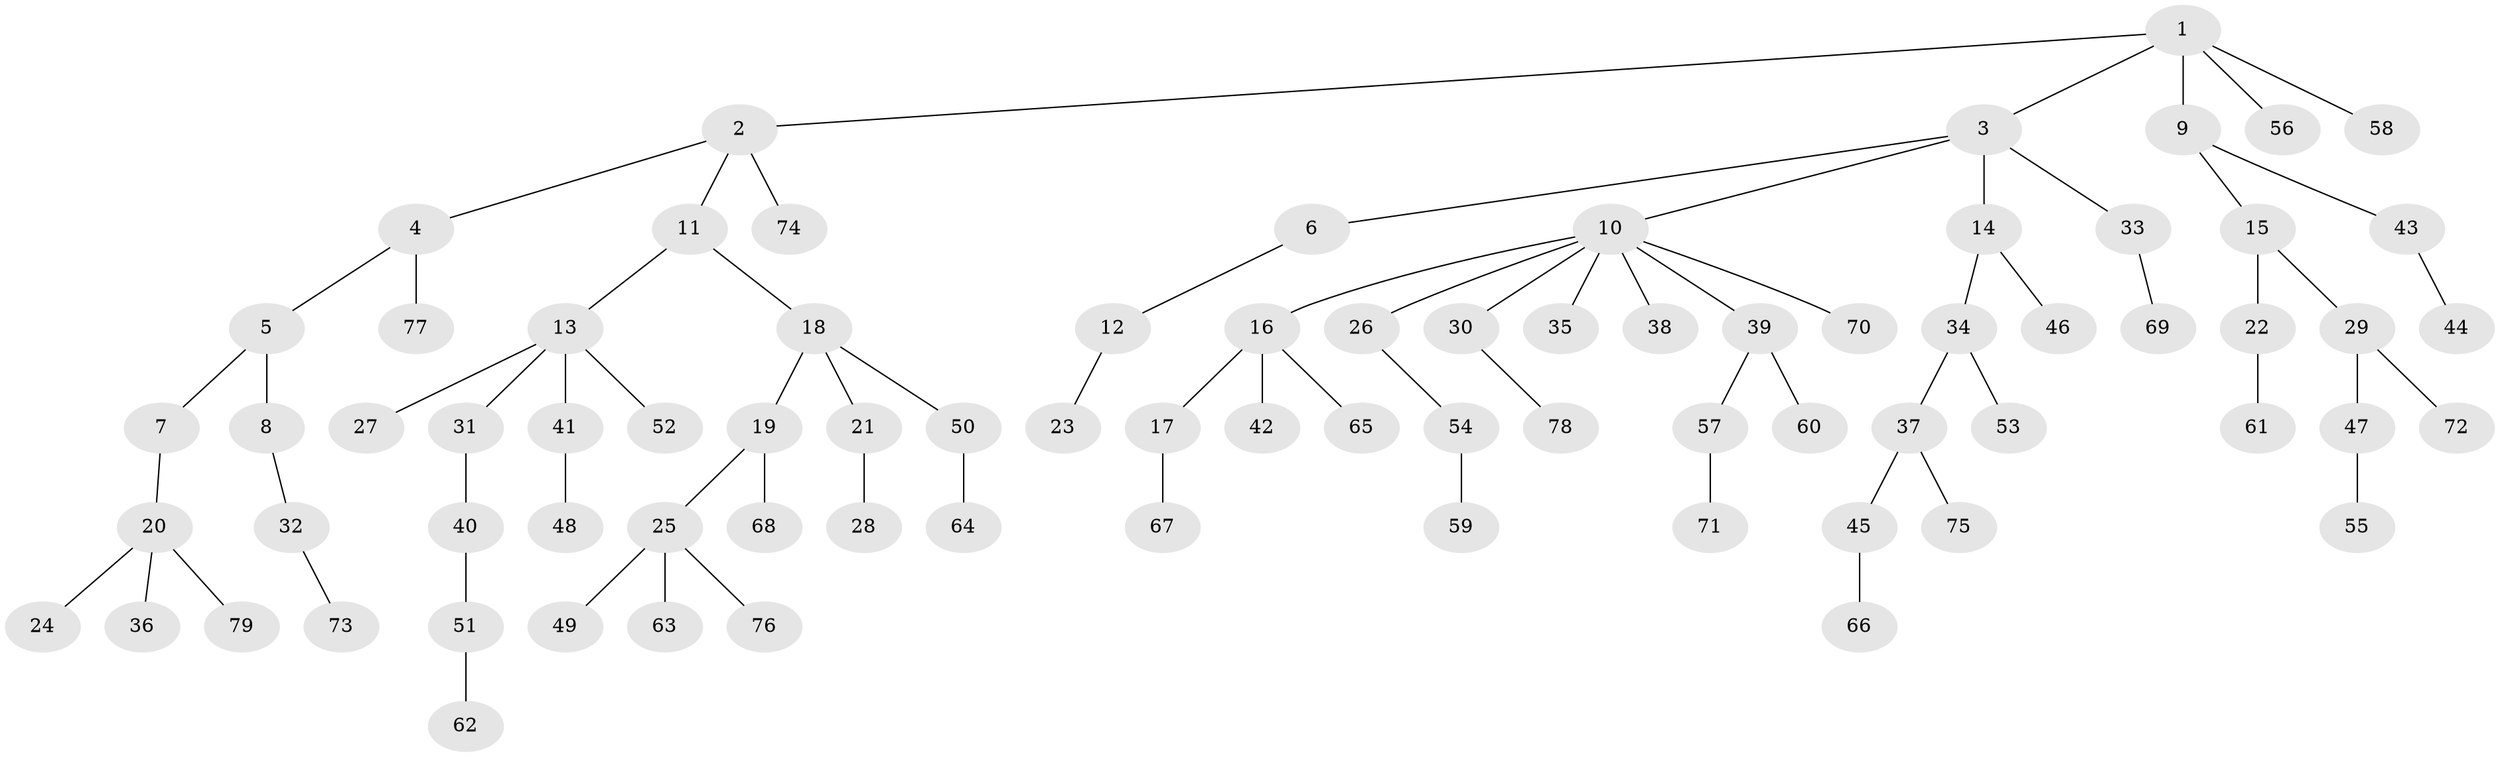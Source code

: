 // Generated by graph-tools (version 1.1) at 2025/36/03/09/25 02:36:33]
// undirected, 79 vertices, 78 edges
graph export_dot {
graph [start="1"]
  node [color=gray90,style=filled];
  1;
  2;
  3;
  4;
  5;
  6;
  7;
  8;
  9;
  10;
  11;
  12;
  13;
  14;
  15;
  16;
  17;
  18;
  19;
  20;
  21;
  22;
  23;
  24;
  25;
  26;
  27;
  28;
  29;
  30;
  31;
  32;
  33;
  34;
  35;
  36;
  37;
  38;
  39;
  40;
  41;
  42;
  43;
  44;
  45;
  46;
  47;
  48;
  49;
  50;
  51;
  52;
  53;
  54;
  55;
  56;
  57;
  58;
  59;
  60;
  61;
  62;
  63;
  64;
  65;
  66;
  67;
  68;
  69;
  70;
  71;
  72;
  73;
  74;
  75;
  76;
  77;
  78;
  79;
  1 -- 2;
  1 -- 3;
  1 -- 9;
  1 -- 56;
  1 -- 58;
  2 -- 4;
  2 -- 11;
  2 -- 74;
  3 -- 6;
  3 -- 10;
  3 -- 14;
  3 -- 33;
  4 -- 5;
  4 -- 77;
  5 -- 7;
  5 -- 8;
  6 -- 12;
  7 -- 20;
  8 -- 32;
  9 -- 15;
  9 -- 43;
  10 -- 16;
  10 -- 26;
  10 -- 30;
  10 -- 35;
  10 -- 38;
  10 -- 39;
  10 -- 70;
  11 -- 13;
  11 -- 18;
  12 -- 23;
  13 -- 27;
  13 -- 31;
  13 -- 41;
  13 -- 52;
  14 -- 34;
  14 -- 46;
  15 -- 22;
  15 -- 29;
  16 -- 17;
  16 -- 42;
  16 -- 65;
  17 -- 67;
  18 -- 19;
  18 -- 21;
  18 -- 50;
  19 -- 25;
  19 -- 68;
  20 -- 24;
  20 -- 36;
  20 -- 79;
  21 -- 28;
  22 -- 61;
  25 -- 49;
  25 -- 63;
  25 -- 76;
  26 -- 54;
  29 -- 47;
  29 -- 72;
  30 -- 78;
  31 -- 40;
  32 -- 73;
  33 -- 69;
  34 -- 37;
  34 -- 53;
  37 -- 45;
  37 -- 75;
  39 -- 57;
  39 -- 60;
  40 -- 51;
  41 -- 48;
  43 -- 44;
  45 -- 66;
  47 -- 55;
  50 -- 64;
  51 -- 62;
  54 -- 59;
  57 -- 71;
}
